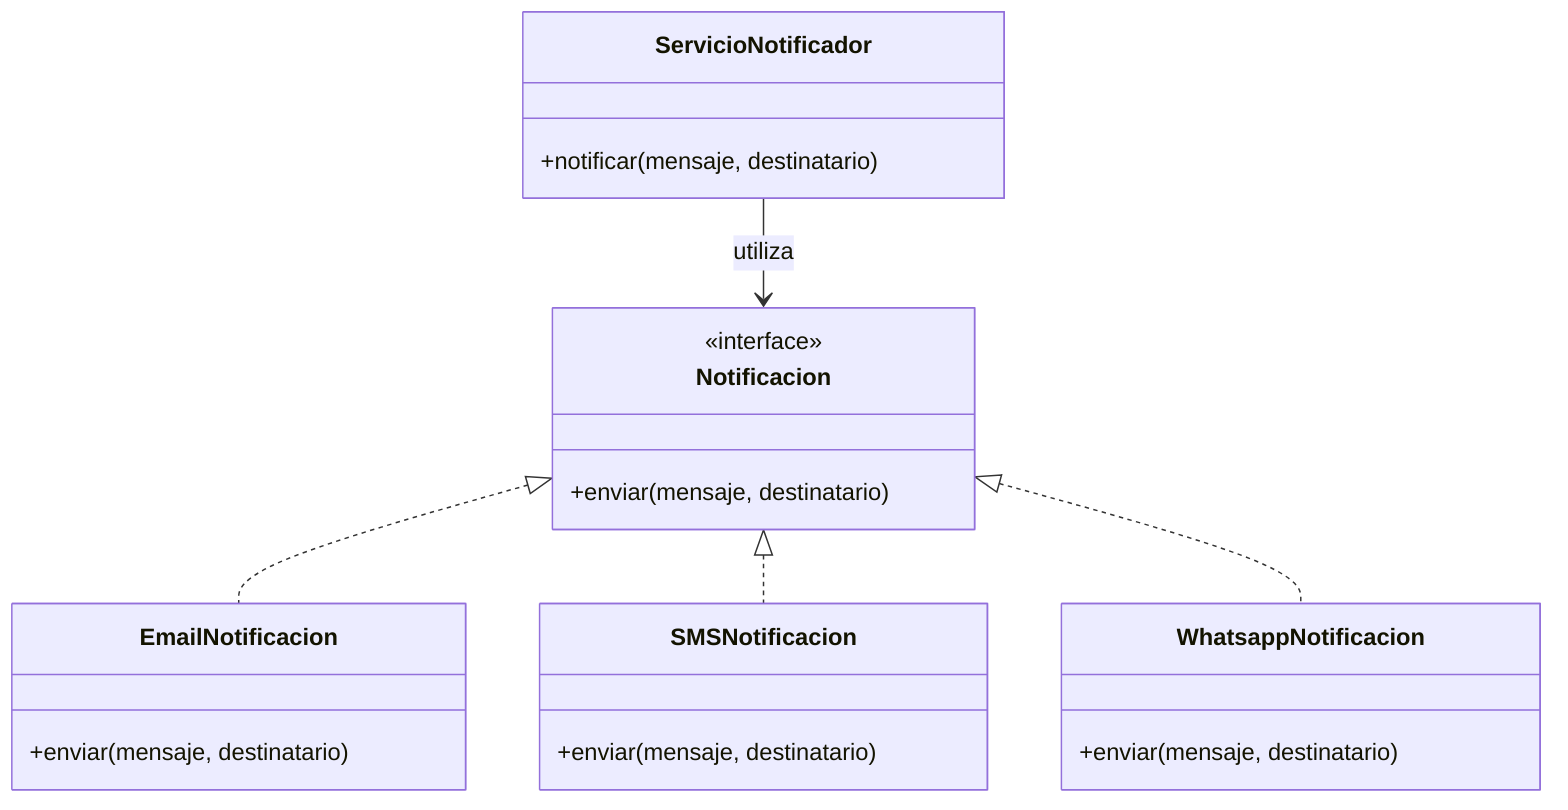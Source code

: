 classDiagram
direction TB

class Notificacion {
    <<interface>>
    +enviar(mensaje, destinatario)
}

class EmailNotificacion {
    +enviar(mensaje, destinatario)
}

class SMSNotificacion {
    +enviar(mensaje, destinatario)
}

class WhatsappNotificacion {
    +enviar(mensaje, destinatario)
}

class ServicioNotificador {
    +notificar(mensaje, destinatario)
}

Notificacion <|.. EmailNotificacion
Notificacion <|.. SMSNotificacion
Notificacion <|.. WhatsappNotificacion
ServicioNotificador --> Notificacion : utiliza